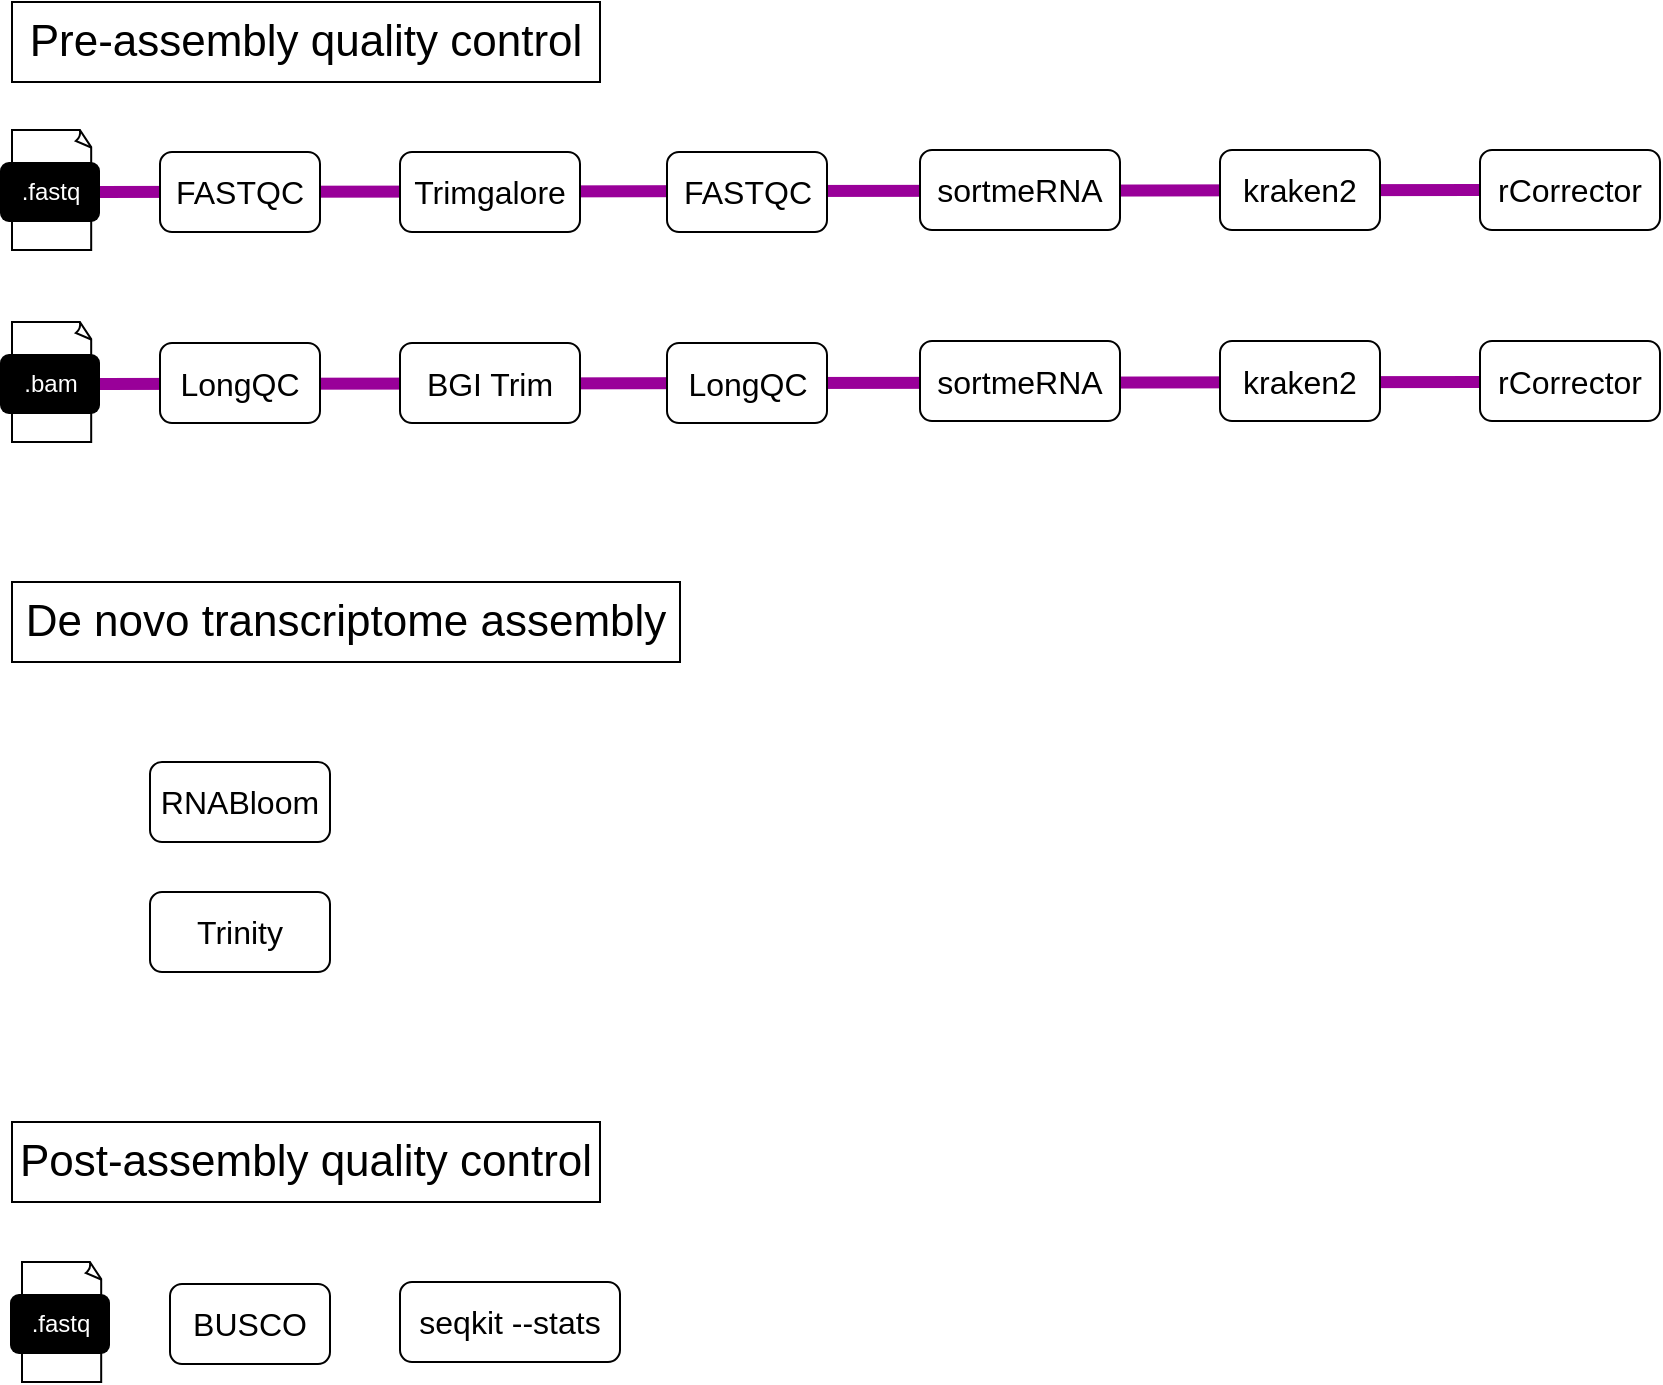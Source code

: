 <mxfile version="24.8.0">
  <diagram name="Page-1" id="966sL-P-x331s7SITP2g">
    <mxGraphModel dx="1194" dy="755" grid="1" gridSize="10" guides="1" tooltips="1" connect="1" arrows="1" fold="1" page="1" pageScale="1" pageWidth="827" pageHeight="1169" math="0" shadow="0">
      <root>
        <mxCell id="0" />
        <mxCell id="1" parent="0" />
        <mxCell id="g_S8RXtgbiGNaqlVA5DE-32" value="" style="endArrow=none;html=1;rounded=0;exitX=0.98;exitY=0.5;exitDx=0;exitDy=0;exitPerimeter=0;entryX=0;entryY=0.5;entryDx=0;entryDy=0;strokeColor=#990099;strokeWidth=6;" edge="1" parent="1">
          <mxGeometry width="50" height="50" relative="1" as="geometry">
            <mxPoint x="50" y="291" as="sourcePoint" />
            <mxPoint x="741" y="290" as="targetPoint" />
          </mxGeometry>
        </mxCell>
        <mxCell id="g_S8RXtgbiGNaqlVA5DE-19" value="" style="endArrow=none;html=1;rounded=0;exitX=0.98;exitY=0.5;exitDx=0;exitDy=0;exitPerimeter=0;entryX=0;entryY=0.5;entryDx=0;entryDy=0;strokeColor=#990099;strokeWidth=6;" edge="1" parent="1" source="g_S8RXtgbiGNaqlVA5DE-2" target="g_S8RXtgbiGNaqlVA5DE-13">
          <mxGeometry width="50" height="50" relative="1" as="geometry">
            <mxPoint x="440" y="410" as="sourcePoint" />
            <mxPoint x="490" y="360" as="targetPoint" />
          </mxGeometry>
        </mxCell>
        <mxCell id="g_S8RXtgbiGNaqlVA5DE-4" value="FASTQC" style="rounded=1;whiteSpace=wrap;html=1;fontSize=16;" vertex="1" parent="1">
          <mxGeometry x="80" y="175" width="80" height="40" as="geometry" />
        </mxCell>
        <mxCell id="g_S8RXtgbiGNaqlVA5DE-5" value="Trimgalore" style="rounded=1;whiteSpace=wrap;html=1;fontSize=16;" vertex="1" parent="1">
          <mxGeometry x="200" y="175" width="90" height="40" as="geometry" />
        </mxCell>
        <mxCell id="g_S8RXtgbiGNaqlVA5DE-7" value="FASTQC" style="rounded=1;whiteSpace=wrap;html=1;fontSize=16;" vertex="1" parent="1">
          <mxGeometry x="333.5" y="175" width="80" height="40" as="geometry" />
        </mxCell>
        <mxCell id="g_S8RXtgbiGNaqlVA5DE-8" value="sortmeRNA" style="rounded=1;whiteSpace=wrap;html=1;fontSize=16;" vertex="1" parent="1">
          <mxGeometry x="460" y="174" width="100" height="40" as="geometry" />
        </mxCell>
        <mxCell id="g_S8RXtgbiGNaqlVA5DE-11" value="kraken2" style="rounded=1;whiteSpace=wrap;html=1;fontSize=16;" vertex="1" parent="1">
          <mxGeometry x="610" y="174" width="80" height="40" as="geometry" />
        </mxCell>
        <mxCell id="g_S8RXtgbiGNaqlVA5DE-13" value="rCorrector" style="rounded=1;whiteSpace=wrap;html=1;fontSize=16;" vertex="1" parent="1">
          <mxGeometry x="740" y="174" width="90" height="40" as="geometry" />
        </mxCell>
        <mxCell id="g_S8RXtgbiGNaqlVA5DE-14" value="RNABloom" style="rounded=1;whiteSpace=wrap;html=1;fontSize=16;" vertex="1" parent="1">
          <mxGeometry x="75" y="480" width="90" height="40" as="geometry" />
        </mxCell>
        <mxCell id="g_S8RXtgbiGNaqlVA5DE-15" value="Trinity" style="rounded=1;whiteSpace=wrap;html=1;fontSize=16;" vertex="1" parent="1">
          <mxGeometry x="75" y="545" width="90" height="40" as="geometry" />
        </mxCell>
        <mxCell id="g_S8RXtgbiGNaqlVA5DE-17" value="Pre-assembly quality control" style="rounded=0;whiteSpace=wrap;html=1;fontSize=22;" vertex="1" parent="1">
          <mxGeometry x="6" y="100" width="294" height="40" as="geometry" />
        </mxCell>
        <mxCell id="g_S8RXtgbiGNaqlVA5DE-21" value="" style="group" vertex="1" connectable="0" parent="1">
          <mxGeometry y="164" width="50" height="60" as="geometry" />
        </mxCell>
        <mxCell id="g_S8RXtgbiGNaqlVA5DE-1" value="" style="whiteSpace=wrap;html=1;shape=mxgraph.basic.document;container=1;" vertex="1" parent="g_S8RXtgbiGNaqlVA5DE-21">
          <mxGeometry x="6" width="40" height="60" as="geometry" />
        </mxCell>
        <mxCell id="g_S8RXtgbiGNaqlVA5DE-2" value=".fastq" style="text;html=1;align=center;verticalAlign=middle;resizable=0;points=[];autosize=1;fillColor=#000000;fontColor=#FFFFFF;rounded=1;glass=0;shadow=0;" vertex="1" parent="g_S8RXtgbiGNaqlVA5DE-21">
          <mxGeometry y="16" width="50" height="30" as="geometry" />
        </mxCell>
        <mxCell id="g_S8RXtgbiGNaqlVA5DE-22" value="" style="group" vertex="1" connectable="0" parent="1">
          <mxGeometry y="260" width="50" height="60" as="geometry" />
        </mxCell>
        <mxCell id="g_S8RXtgbiGNaqlVA5DE-23" value="" style="whiteSpace=wrap;html=1;shape=mxgraph.basic.document;container=1;" vertex="1" parent="g_S8RXtgbiGNaqlVA5DE-22">
          <mxGeometry x="6" width="40" height="60" as="geometry" />
        </mxCell>
        <mxCell id="g_S8RXtgbiGNaqlVA5DE-24" value=".bam" style="text;html=1;align=center;verticalAlign=middle;resizable=0;points=[];autosize=1;fillColor=#000000;fontColor=#FFFFFF;rounded=1;glass=0;shadow=0;" vertex="1" parent="g_S8RXtgbiGNaqlVA5DE-22">
          <mxGeometry y="16" width="50" height="30" as="geometry" />
        </mxCell>
        <mxCell id="g_S8RXtgbiGNaqlVA5DE-25" value="LongQC" style="rounded=1;whiteSpace=wrap;html=1;fontSize=16;" vertex="1" parent="1">
          <mxGeometry x="80" y="270.5" width="80" height="40" as="geometry" />
        </mxCell>
        <mxCell id="g_S8RXtgbiGNaqlVA5DE-26" value="BGI Trim" style="rounded=1;whiteSpace=wrap;html=1;fontSize=16;" vertex="1" parent="1">
          <mxGeometry x="200" y="270.5" width="90" height="40" as="geometry" />
        </mxCell>
        <mxCell id="g_S8RXtgbiGNaqlVA5DE-27" value="LongQC" style="rounded=1;whiteSpace=wrap;html=1;fontSize=16;" vertex="1" parent="1">
          <mxGeometry x="333.5" y="270.5" width="80" height="40" as="geometry" />
        </mxCell>
        <mxCell id="g_S8RXtgbiGNaqlVA5DE-28" value="sortmeRNA" style="rounded=1;whiteSpace=wrap;html=1;fontSize=16;" vertex="1" parent="1">
          <mxGeometry x="460" y="269.5" width="100" height="40" as="geometry" />
        </mxCell>
        <mxCell id="g_S8RXtgbiGNaqlVA5DE-29" value="kraken2" style="rounded=1;whiteSpace=wrap;html=1;fontSize=16;" vertex="1" parent="1">
          <mxGeometry x="610" y="269.5" width="80" height="40" as="geometry" />
        </mxCell>
        <mxCell id="g_S8RXtgbiGNaqlVA5DE-30" value="rCorrector" style="rounded=1;whiteSpace=wrap;html=1;fontSize=16;" vertex="1" parent="1">
          <mxGeometry x="740" y="269.5" width="90" height="40" as="geometry" />
        </mxCell>
        <mxCell id="g_S8RXtgbiGNaqlVA5DE-33" value="De novo transcriptome assembly" style="rounded=0;whiteSpace=wrap;html=1;fontSize=22;" vertex="1" parent="1">
          <mxGeometry x="6" y="390" width="334" height="40" as="geometry" />
        </mxCell>
        <mxCell id="g_S8RXtgbiGNaqlVA5DE-34" value="Post-assembly quality control" style="rounded=0;whiteSpace=wrap;html=1;fontSize=22;" vertex="1" parent="1">
          <mxGeometry x="6" y="660" width="294" height="40" as="geometry" />
        </mxCell>
        <mxCell id="g_S8RXtgbiGNaqlVA5DE-35" value="BUSCO" style="rounded=1;whiteSpace=wrap;html=1;fontSize=16;" vertex="1" parent="1">
          <mxGeometry x="85" y="741" width="80" height="40" as="geometry" />
        </mxCell>
        <mxCell id="g_S8RXtgbiGNaqlVA5DE-36" value="" style="group" vertex="1" connectable="0" parent="1">
          <mxGeometry x="5" y="730" width="50" height="60" as="geometry" />
        </mxCell>
        <mxCell id="g_S8RXtgbiGNaqlVA5DE-37" value="" style="whiteSpace=wrap;html=1;shape=mxgraph.basic.document;container=1;" vertex="1" parent="g_S8RXtgbiGNaqlVA5DE-36">
          <mxGeometry x="6" width="40" height="60" as="geometry" />
        </mxCell>
        <mxCell id="g_S8RXtgbiGNaqlVA5DE-38" value=".fastq" style="text;html=1;align=center;verticalAlign=middle;resizable=0;points=[];autosize=1;fillColor=#000000;fontColor=#FFFFFF;rounded=1;glass=0;shadow=0;" vertex="1" parent="g_S8RXtgbiGNaqlVA5DE-36">
          <mxGeometry y="16" width="50" height="30" as="geometry" />
        </mxCell>
        <mxCell id="g_S8RXtgbiGNaqlVA5DE-40" value="seqkit --stats" style="rounded=1;whiteSpace=wrap;html=1;fontSize=16;" vertex="1" parent="1">
          <mxGeometry x="200" y="740" width="110" height="40" as="geometry" />
        </mxCell>
      </root>
    </mxGraphModel>
  </diagram>
</mxfile>
